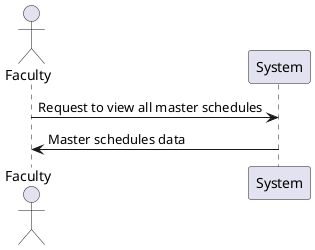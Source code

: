 @startuml
actor Faculty
Faculty -> System: Request to view all master schedules
System -> Faculty: Master schedules data
@enduml